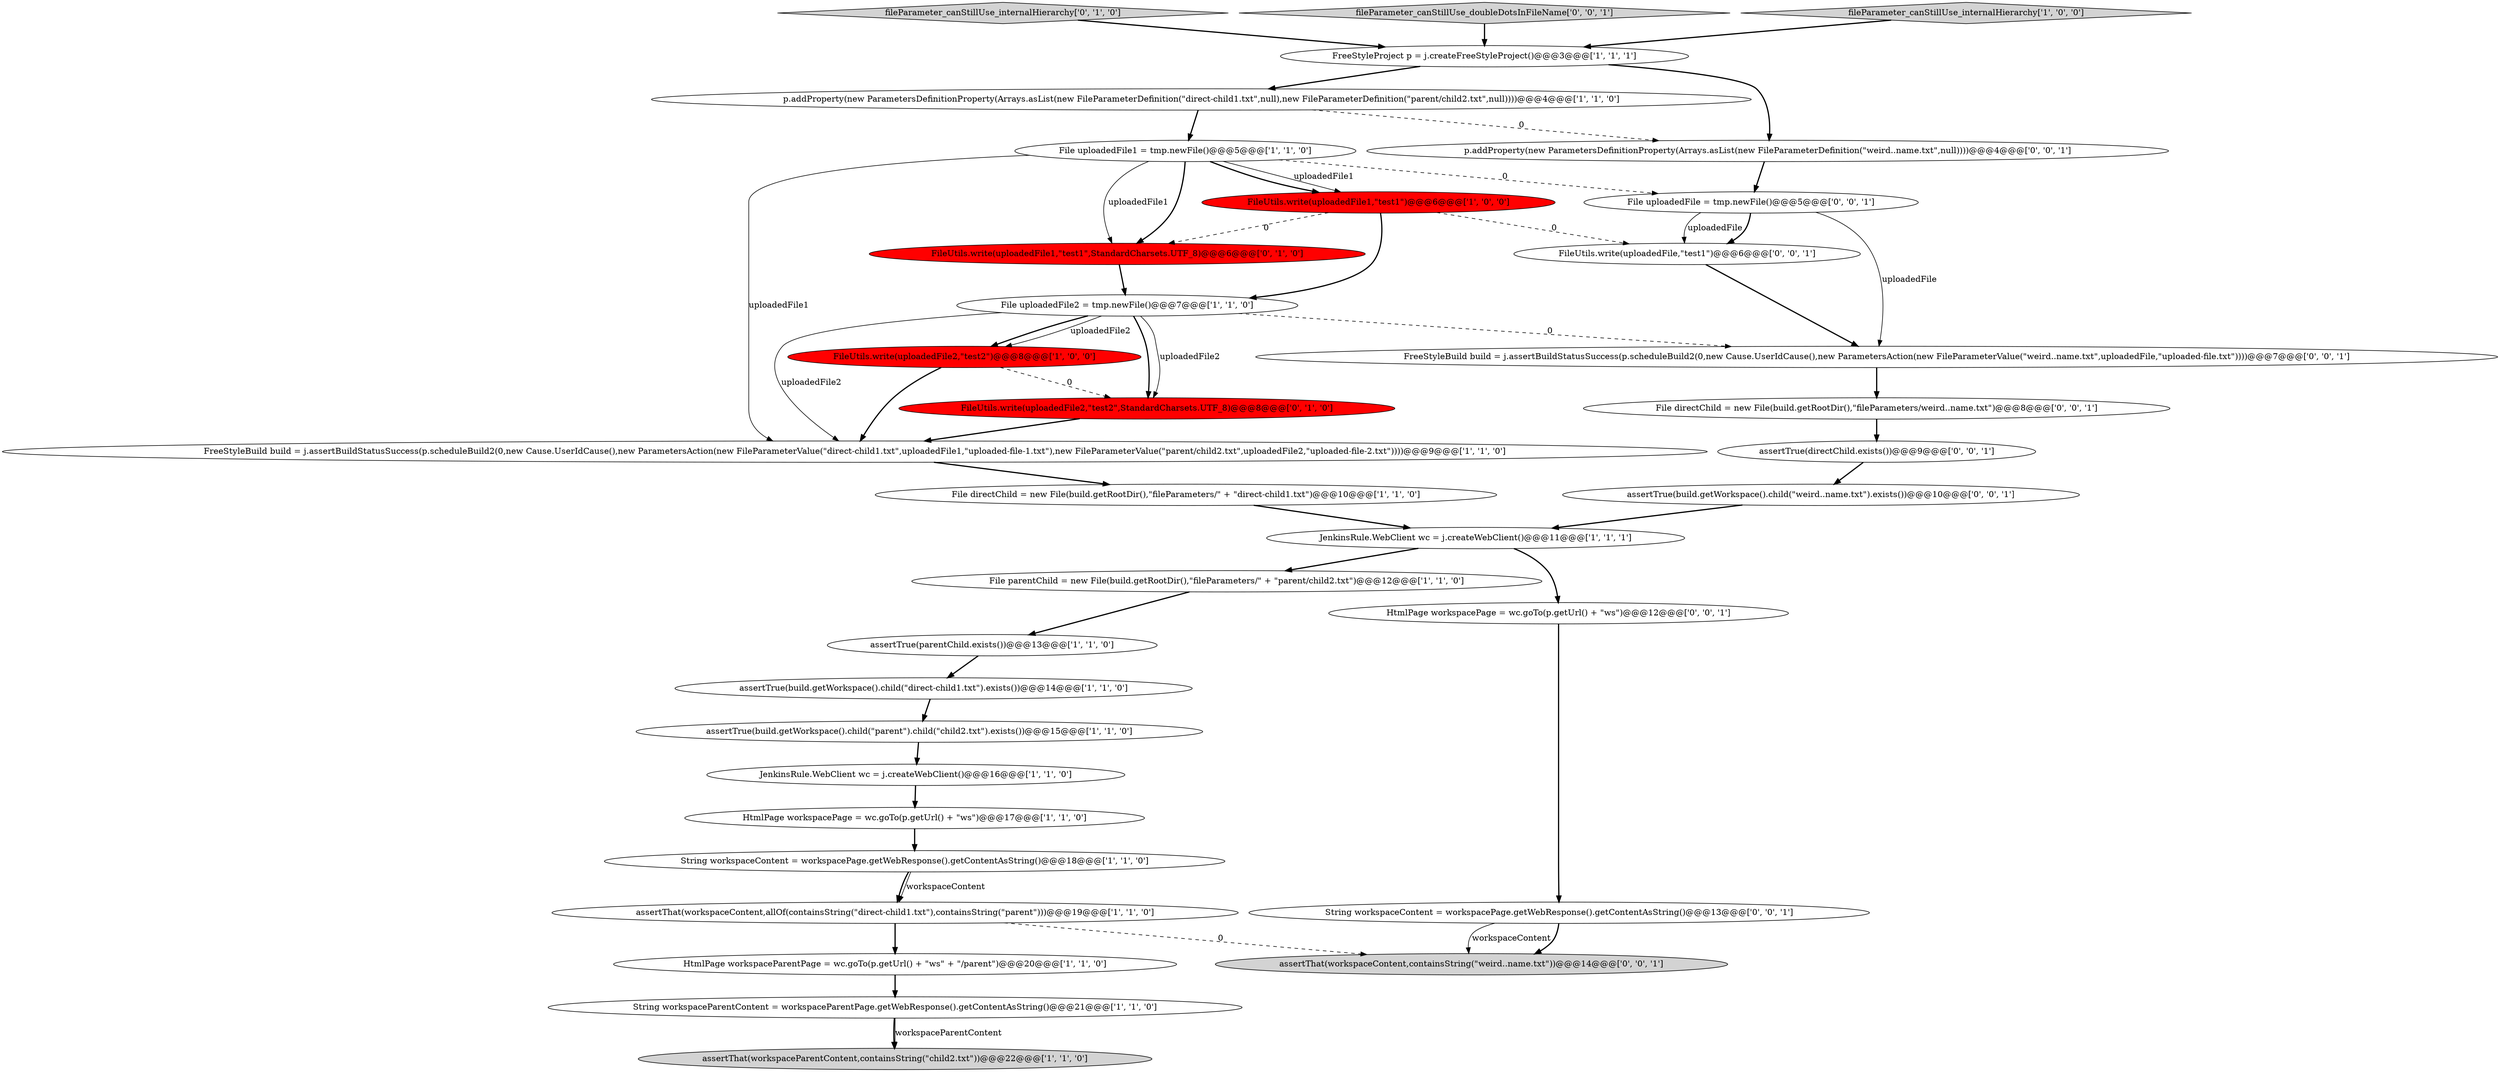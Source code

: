 digraph {
24 [style = filled, label = "FileUtils.write(uploadedFile,\"test1\")@@@6@@@['0', '0', '1']", fillcolor = white, shape = ellipse image = "AAA0AAABBB3BBB"];
23 [style = filled, label = "FileUtils.write(uploadedFile1,\"test1\",StandardCharsets.UTF_8)@@@6@@@['0', '1', '0']", fillcolor = red, shape = ellipse image = "AAA1AAABBB2BBB"];
31 [style = filled, label = "HtmlPage workspacePage = wc.goTo(p.getUrl() + \"ws\")@@@12@@@['0', '0', '1']", fillcolor = white, shape = ellipse image = "AAA0AAABBB3BBB"];
6 [style = filled, label = "assertThat(workspaceContent,allOf(containsString(\"direct-child1.txt\"),containsString(\"parent\")))@@@19@@@['1', '1', '0']", fillcolor = white, shape = ellipse image = "AAA0AAABBB1BBB"];
28 [style = filled, label = "File directChild = new File(build.getRootDir(),\"fileParameters/weird..name.txt\")@@@8@@@['0', '0', '1']", fillcolor = white, shape = ellipse image = "AAA0AAABBB3BBB"];
12 [style = filled, label = "FreeStyleProject p = j.createFreeStyleProject()@@@3@@@['1', '1', '1']", fillcolor = white, shape = ellipse image = "AAA0AAABBB1BBB"];
21 [style = filled, label = "FileUtils.write(uploadedFile2,\"test2\",StandardCharsets.UTF_8)@@@8@@@['0', '1', '0']", fillcolor = red, shape = ellipse image = "AAA1AAABBB2BBB"];
2 [style = filled, label = "FileUtils.write(uploadedFile1,\"test1\")@@@6@@@['1', '0', '0']", fillcolor = red, shape = ellipse image = "AAA1AAABBB1BBB"];
4 [style = filled, label = "File uploadedFile2 = tmp.newFile()@@@7@@@['1', '1', '0']", fillcolor = white, shape = ellipse image = "AAA0AAABBB1BBB"];
22 [style = filled, label = "fileParameter_canStillUse_internalHierarchy['0', '1', '0']", fillcolor = lightgray, shape = diamond image = "AAA0AAABBB2BBB"];
34 [style = filled, label = "String workspaceContent = workspacePage.getWebResponse().getContentAsString()@@@13@@@['0', '0', '1']", fillcolor = white, shape = ellipse image = "AAA0AAABBB3BBB"];
9 [style = filled, label = "FileUtils.write(uploadedFile2,\"test2\")@@@8@@@['1', '0', '0']", fillcolor = red, shape = ellipse image = "AAA1AAABBB1BBB"];
29 [style = filled, label = "fileParameter_canStillUse_doubleDotsInFileName['0', '0', '1']", fillcolor = lightgray, shape = diamond image = "AAA0AAABBB3BBB"];
25 [style = filled, label = "assertTrue(directChild.exists())@@@9@@@['0', '0', '1']", fillcolor = white, shape = ellipse image = "AAA0AAABBB3BBB"];
32 [style = filled, label = "assertTrue(build.getWorkspace().child(\"weird..name.txt\").exists())@@@10@@@['0', '0', '1']", fillcolor = white, shape = ellipse image = "AAA0AAABBB3BBB"];
20 [style = filled, label = "p.addProperty(new ParametersDefinitionProperty(Arrays.asList(new FileParameterDefinition(\"direct-child1.txt\",null),new FileParameterDefinition(\"parent/child2.txt\",null))))@@@4@@@['1', '1', '0']", fillcolor = white, shape = ellipse image = "AAA0AAABBB1BBB"];
1 [style = filled, label = "String workspaceContent = workspacePage.getWebResponse().getContentAsString()@@@18@@@['1', '1', '0']", fillcolor = white, shape = ellipse image = "AAA0AAABBB1BBB"];
14 [style = filled, label = "assertThat(workspaceParentContent,containsString(\"child2.txt\"))@@@22@@@['1', '1', '0']", fillcolor = lightgray, shape = ellipse image = "AAA0AAABBB1BBB"];
13 [style = filled, label = "File parentChild = new File(build.getRootDir(),\"fileParameters/\" + \"parent/child2.txt\")@@@12@@@['1', '1', '0']", fillcolor = white, shape = ellipse image = "AAA0AAABBB1BBB"];
27 [style = filled, label = "assertThat(workspaceContent,containsString(\"weird..name.txt\"))@@@14@@@['0', '0', '1']", fillcolor = lightgray, shape = ellipse image = "AAA0AAABBB3BBB"];
8 [style = filled, label = "HtmlPage workspacePage = wc.goTo(p.getUrl() + \"ws\")@@@17@@@['1', '1', '0']", fillcolor = white, shape = ellipse image = "AAA0AAABBB1BBB"];
5 [style = filled, label = "assertTrue(parentChild.exists())@@@13@@@['1', '1', '0']", fillcolor = white, shape = ellipse image = "AAA0AAABBB1BBB"];
18 [style = filled, label = "JenkinsRule.WebClient wc = j.createWebClient()@@@11@@@['1', '1', '1']", fillcolor = white, shape = ellipse image = "AAA0AAABBB1BBB"];
7 [style = filled, label = "assertTrue(build.getWorkspace().child(\"parent\").child(\"child2.txt\").exists())@@@15@@@['1', '1', '0']", fillcolor = white, shape = ellipse image = "AAA0AAABBB1BBB"];
3 [style = filled, label = "JenkinsRule.WebClient wc = j.createWebClient()@@@16@@@['1', '1', '0']", fillcolor = white, shape = ellipse image = "AAA0AAABBB1BBB"];
30 [style = filled, label = "FreeStyleBuild build = j.assertBuildStatusSuccess(p.scheduleBuild2(0,new Cause.UserIdCause(),new ParametersAction(new FileParameterValue(\"weird..name.txt\",uploadedFile,\"uploaded-file.txt\"))))@@@7@@@['0', '0', '1']", fillcolor = white, shape = ellipse image = "AAA0AAABBB3BBB"];
17 [style = filled, label = "File uploadedFile1 = tmp.newFile()@@@5@@@['1', '1', '0']", fillcolor = white, shape = ellipse image = "AAA0AAABBB1BBB"];
33 [style = filled, label = "p.addProperty(new ParametersDefinitionProperty(Arrays.asList(new FileParameterDefinition(\"weird..name.txt\",null))))@@@4@@@['0', '0', '1']", fillcolor = white, shape = ellipse image = "AAA0AAABBB3BBB"];
19 [style = filled, label = "FreeStyleBuild build = j.assertBuildStatusSuccess(p.scheduleBuild2(0,new Cause.UserIdCause(),new ParametersAction(new FileParameterValue(\"direct-child1.txt\",uploadedFile1,\"uploaded-file-1.txt\"),new FileParameterValue(\"parent/child2.txt\",uploadedFile2,\"uploaded-file-2.txt\"))))@@@9@@@['1', '1', '0']", fillcolor = white, shape = ellipse image = "AAA0AAABBB1BBB"];
10 [style = filled, label = "HtmlPage workspaceParentPage = wc.goTo(p.getUrl() + \"ws\" + \"/parent\")@@@20@@@['1', '1', '0']", fillcolor = white, shape = ellipse image = "AAA0AAABBB1BBB"];
26 [style = filled, label = "File uploadedFile = tmp.newFile()@@@5@@@['0', '0', '1']", fillcolor = white, shape = ellipse image = "AAA0AAABBB3BBB"];
0 [style = filled, label = "fileParameter_canStillUse_internalHierarchy['1', '0', '0']", fillcolor = lightgray, shape = diamond image = "AAA0AAABBB1BBB"];
16 [style = filled, label = "assertTrue(build.getWorkspace().child(\"direct-child1.txt\").exists())@@@14@@@['1', '1', '0']", fillcolor = white, shape = ellipse image = "AAA0AAABBB1BBB"];
11 [style = filled, label = "String workspaceParentContent = workspaceParentPage.getWebResponse().getContentAsString()@@@21@@@['1', '1', '0']", fillcolor = white, shape = ellipse image = "AAA0AAABBB1BBB"];
15 [style = filled, label = "File directChild = new File(build.getRootDir(),\"fileParameters/\" + \"direct-child1.txt\")@@@10@@@['1', '1', '0']", fillcolor = white, shape = ellipse image = "AAA0AAABBB1BBB"];
2->23 [style = dashed, label="0"];
4->9 [style = bold, label=""];
18->31 [style = bold, label=""];
20->17 [style = bold, label=""];
34->27 [style = solid, label="workspaceContent"];
21->19 [style = bold, label=""];
11->14 [style = bold, label=""];
4->9 [style = solid, label="uploadedFile2"];
0->12 [style = bold, label=""];
26->24 [style = solid, label="uploadedFile"];
16->7 [style = bold, label=""];
25->32 [style = bold, label=""];
23->4 [style = bold, label=""];
12->20 [style = bold, label=""];
4->21 [style = bold, label=""];
4->30 [style = dashed, label="0"];
26->30 [style = solid, label="uploadedFile"];
26->24 [style = bold, label=""];
2->4 [style = bold, label=""];
15->18 [style = bold, label=""];
11->14 [style = solid, label="workspaceParentContent"];
17->23 [style = bold, label=""];
17->23 [style = solid, label="uploadedFile1"];
7->3 [style = bold, label=""];
31->34 [style = bold, label=""];
33->26 [style = bold, label=""];
24->30 [style = bold, label=""];
17->2 [style = solid, label="uploadedFile1"];
5->16 [style = bold, label=""];
8->1 [style = bold, label=""];
29->12 [style = bold, label=""];
1->6 [style = bold, label=""];
30->28 [style = bold, label=""];
17->2 [style = bold, label=""];
9->21 [style = dashed, label="0"];
6->27 [style = dashed, label="0"];
22->12 [style = bold, label=""];
3->8 [style = bold, label=""];
6->10 [style = bold, label=""];
12->33 [style = bold, label=""];
18->13 [style = bold, label=""];
13->5 [style = bold, label=""];
17->19 [style = solid, label="uploadedFile1"];
9->19 [style = bold, label=""];
28->25 [style = bold, label=""];
4->19 [style = solid, label="uploadedFile2"];
17->26 [style = dashed, label="0"];
32->18 [style = bold, label=""];
4->21 [style = solid, label="uploadedFile2"];
19->15 [style = bold, label=""];
20->33 [style = dashed, label="0"];
2->24 [style = dashed, label="0"];
1->6 [style = solid, label="workspaceContent"];
34->27 [style = bold, label=""];
10->11 [style = bold, label=""];
}
